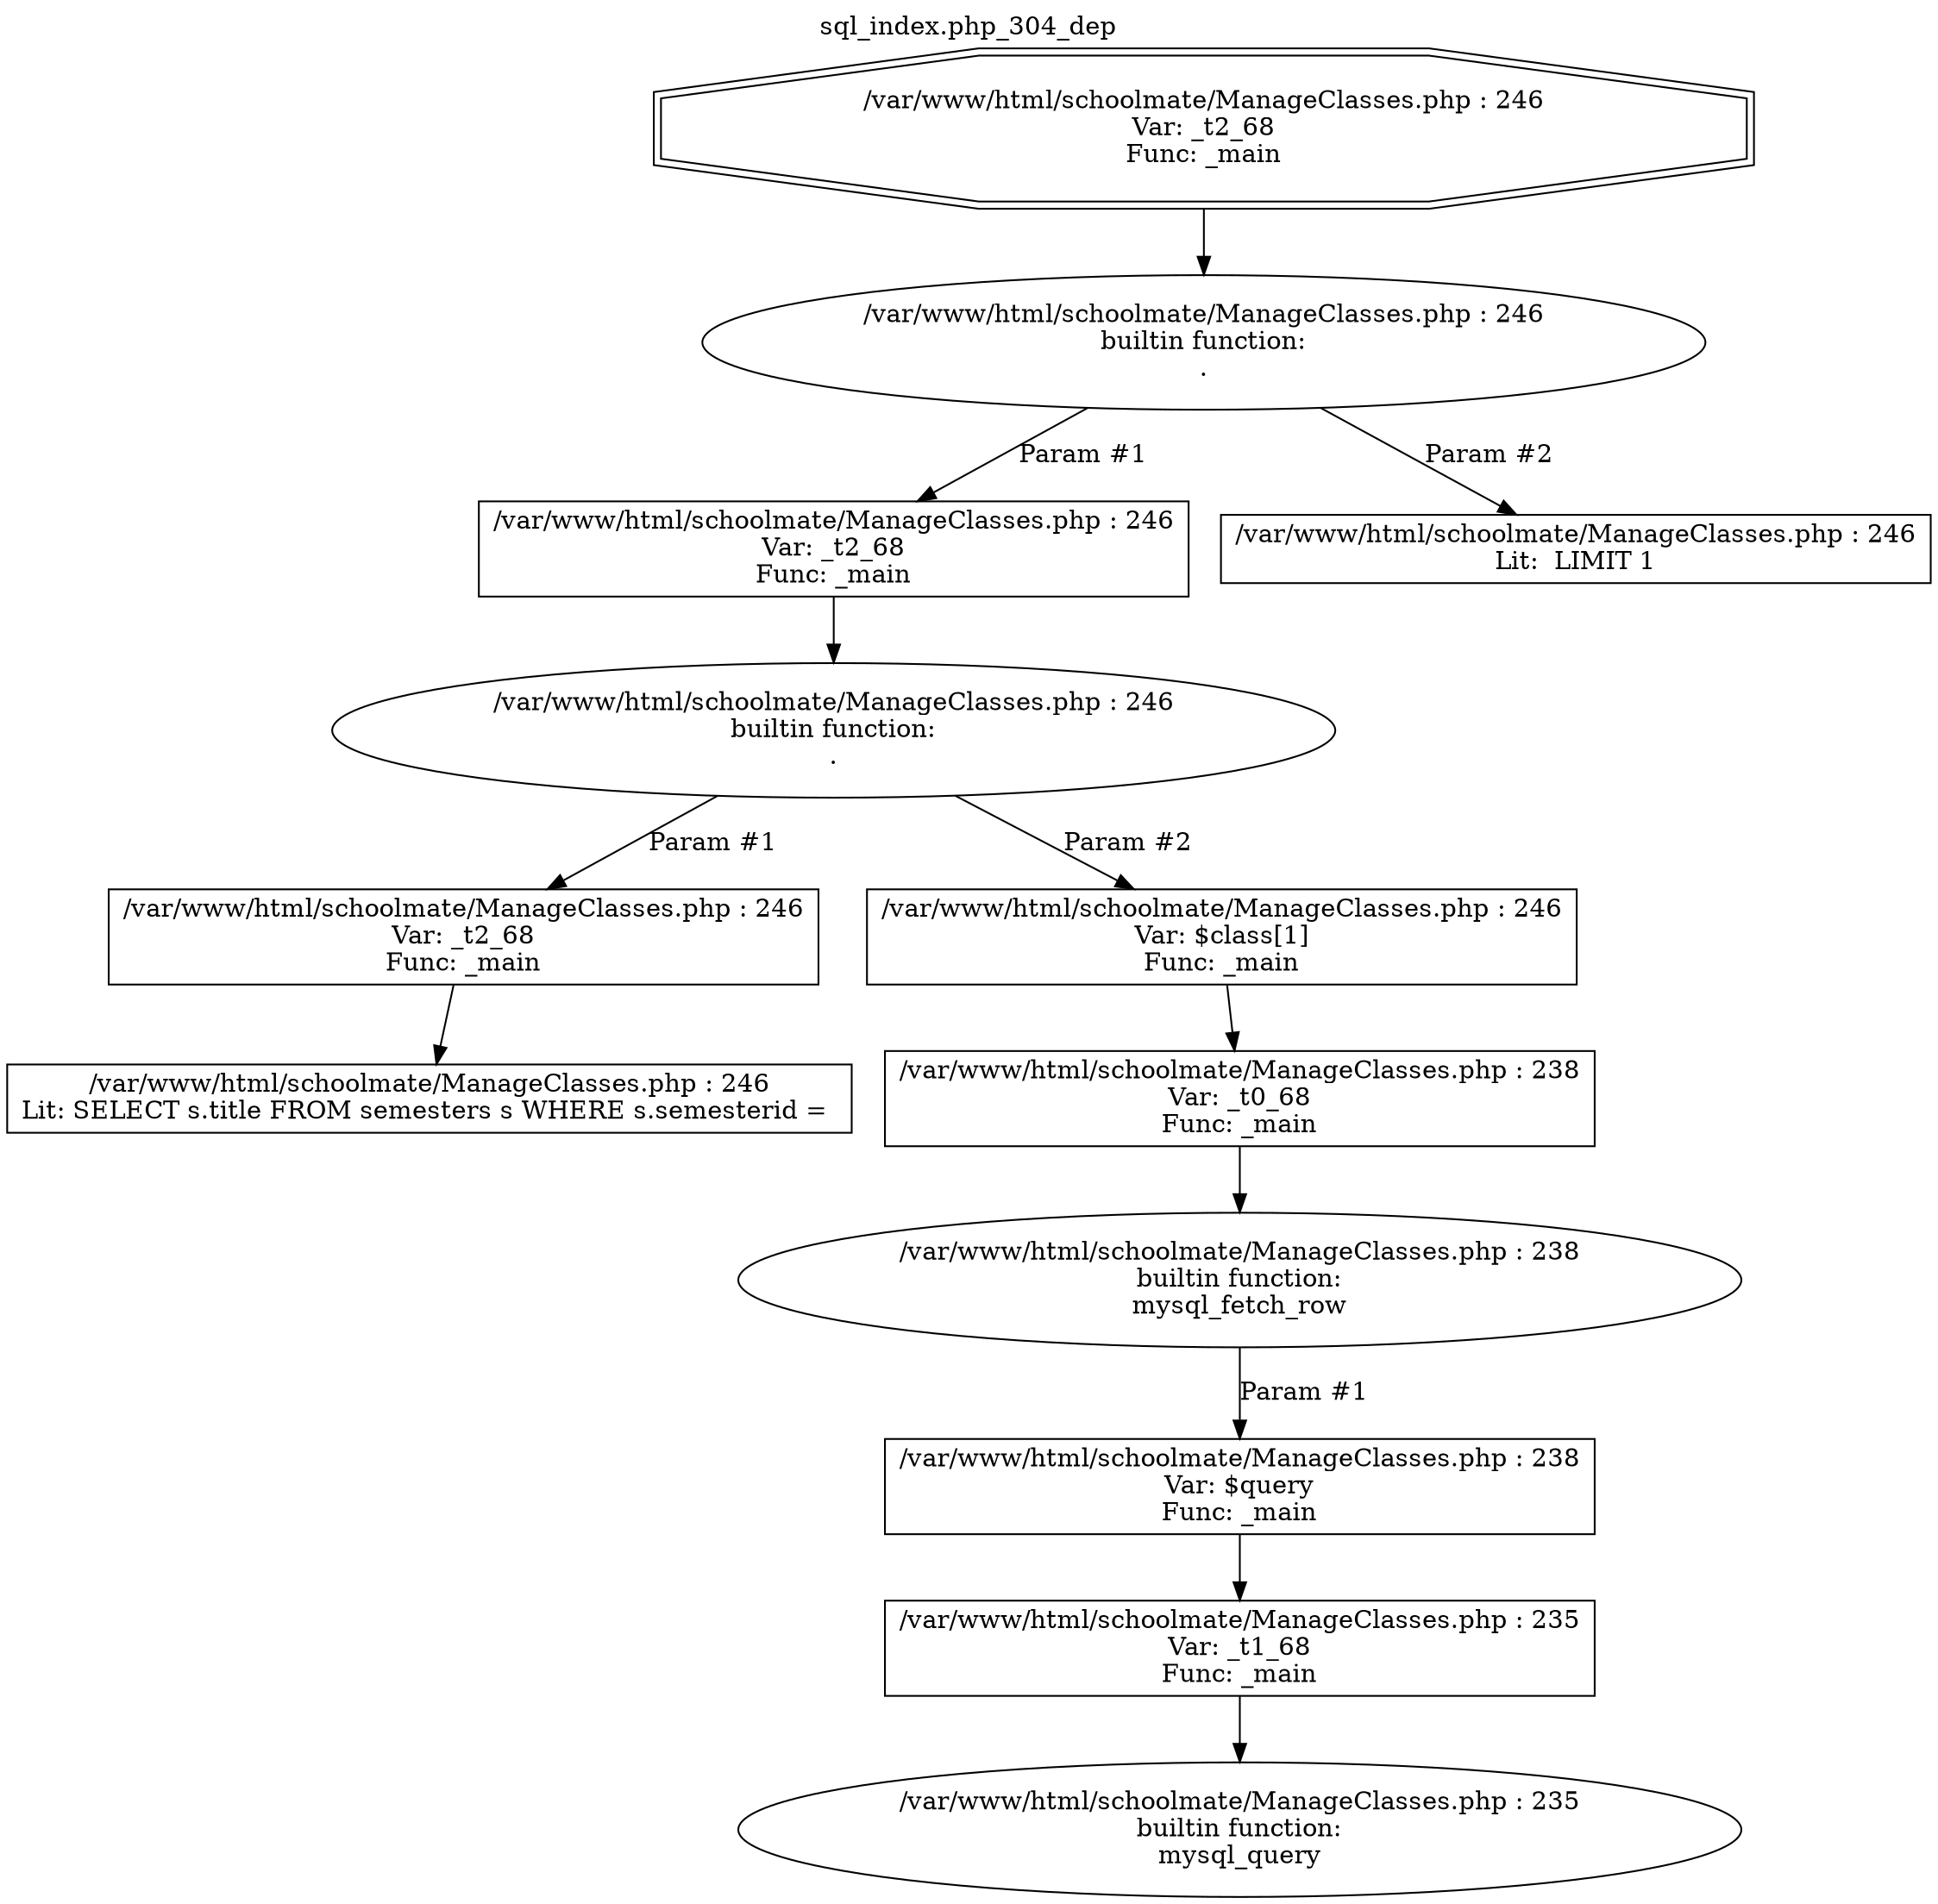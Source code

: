 digraph cfg {
  label="sql_index.php_304_dep";
  labelloc=t;
  n1 [shape=doubleoctagon, label="/var/www/html/schoolmate/ManageClasses.php : 246\nVar: _t2_68\nFunc: _main\n"];
  n2 [shape=ellipse, label="/var/www/html/schoolmate/ManageClasses.php : 246\nbuiltin function:\n.\n"];
  n3 [shape=box, label="/var/www/html/schoolmate/ManageClasses.php : 246\nVar: _t2_68\nFunc: _main\n"];
  n4 [shape=ellipse, label="/var/www/html/schoolmate/ManageClasses.php : 246\nbuiltin function:\n.\n"];
  n5 [shape=box, label="/var/www/html/schoolmate/ManageClasses.php : 246\nVar: _t2_68\nFunc: _main\n"];
  n6 [shape=box, label="/var/www/html/schoolmate/ManageClasses.php : 246\nLit: SELECT s.title FROM semesters s WHERE s.semesterid = \n"];
  n7 [shape=box, label="/var/www/html/schoolmate/ManageClasses.php : 246\nVar: $class[1]\nFunc: _main\n"];
  n8 [shape=box, label="/var/www/html/schoolmate/ManageClasses.php : 238\nVar: _t0_68\nFunc: _main\n"];
  n9 [shape=ellipse, label="/var/www/html/schoolmate/ManageClasses.php : 238\nbuiltin function:\nmysql_fetch_row\n"];
  n10 [shape=box, label="/var/www/html/schoolmate/ManageClasses.php : 238\nVar: $query\nFunc: _main\n"];
  n11 [shape=box, label="/var/www/html/schoolmate/ManageClasses.php : 235\nVar: _t1_68\nFunc: _main\n"];
  n12 [shape=ellipse, label="/var/www/html/schoolmate/ManageClasses.php : 235\nbuiltin function:\nmysql_query\n"];
  n13 [shape=box, label="/var/www/html/schoolmate/ManageClasses.php : 246\nLit:  LIMIT 1\n"];
  n1 -> n2;
  n3 -> n4;
  n5 -> n6;
  n4 -> n5[label="Param #1"];
  n4 -> n7[label="Param #2"];
  n8 -> n9;
  n11 -> n12;
  n10 -> n11;
  n9 -> n10[label="Param #1"];
  n7 -> n8;
  n2 -> n3[label="Param #1"];
  n2 -> n13[label="Param #2"];
}
